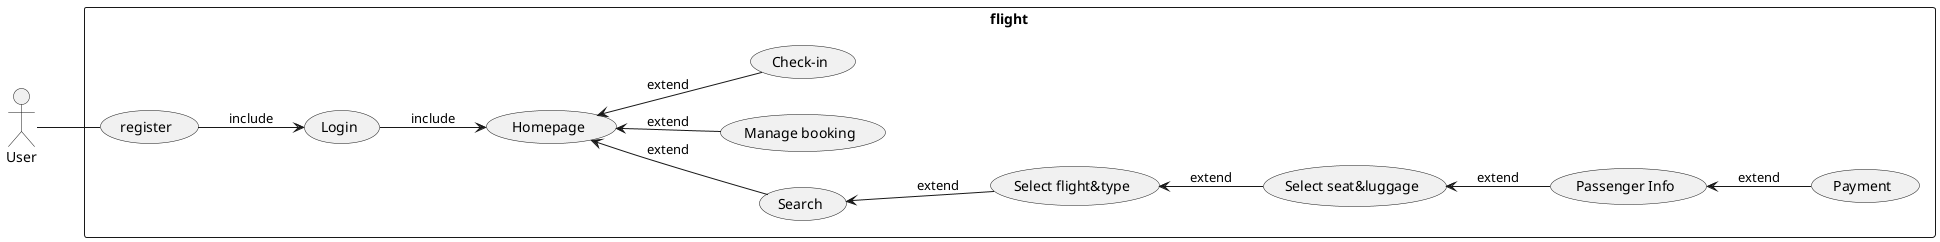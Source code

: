 @startuml userCaseDiagram

left to right direction
actor "User" as user
rectangle flight {
   usecase "Search" as search
   usecase "Manage booking" as managebooking
   usecase "Check-in" as checkin
   usecase "Payment" as payment
   usecase "Login" as login
   usecase "register" as register
   usecase "Select seat&luggage" as selectseats
   usecase "Select flight&type" as selectflight
   usecase "Passenger Info"as passengerinfo
   usecase "Homepage"  as homepage
}
user -- register 
register --> login:include
login --> homepage:include
search -up-> homepage:extend
selectflight -up-> search:extend
selectseats -up-> selectflight:extend
passengerinfo -up-> selectseats:extend
payment -up-> passengerinfo:extend
managebooking -up-> homepage:extend
checkin -up-> homepage:extend
@enduml